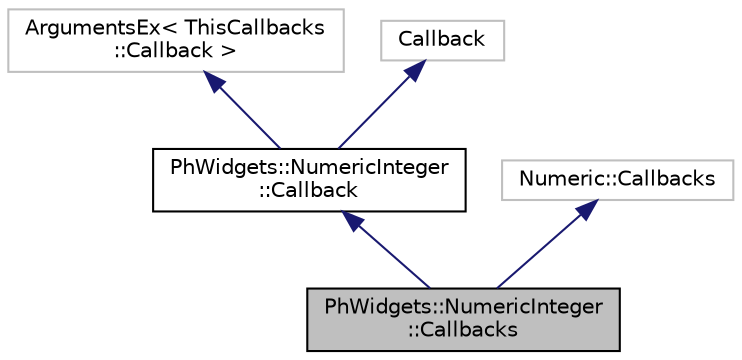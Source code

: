 digraph "PhWidgets::NumericInteger::Callbacks"
{
  edge [fontname="Helvetica",fontsize="10",labelfontname="Helvetica",labelfontsize="10"];
  node [fontname="Helvetica",fontsize="10",shape=record];
  Node5 [label="PhWidgets::NumericInteger\l::Callbacks",height=0.2,width=0.4,color="black", fillcolor="grey75", style="filled", fontcolor="black"];
  Node6 -> Node5 [dir="back",color="midnightblue",fontsize="10",style="solid",fontname="Helvetica"];
  Node6 [label="PhWidgets::NumericInteger\l::Callback",height=0.2,width=0.4,color="black", fillcolor="white", style="filled",URL="$struct_ph_widgets_1_1_numeric_integer_1_1_callback.html"];
  Node7 -> Node6 [dir="back",color="midnightblue",fontsize="10",style="solid",fontname="Helvetica"];
  Node7 [label="ArgumentsEx\< ThisCallbacks\l::Callback \>",height=0.2,width=0.4,color="grey75", fillcolor="white", style="filled"];
  Node8 -> Node6 [dir="back",color="midnightblue",fontsize="10",style="solid",fontname="Helvetica"];
  Node8 [label="Callback",height=0.2,width=0.4,color="grey75", fillcolor="white", style="filled"];
  Node9 -> Node5 [dir="back",color="midnightblue",fontsize="10",style="solid",fontname="Helvetica"];
  Node9 [label="Numeric::Callbacks",height=0.2,width=0.4,color="grey75", fillcolor="white", style="filled"];
}
